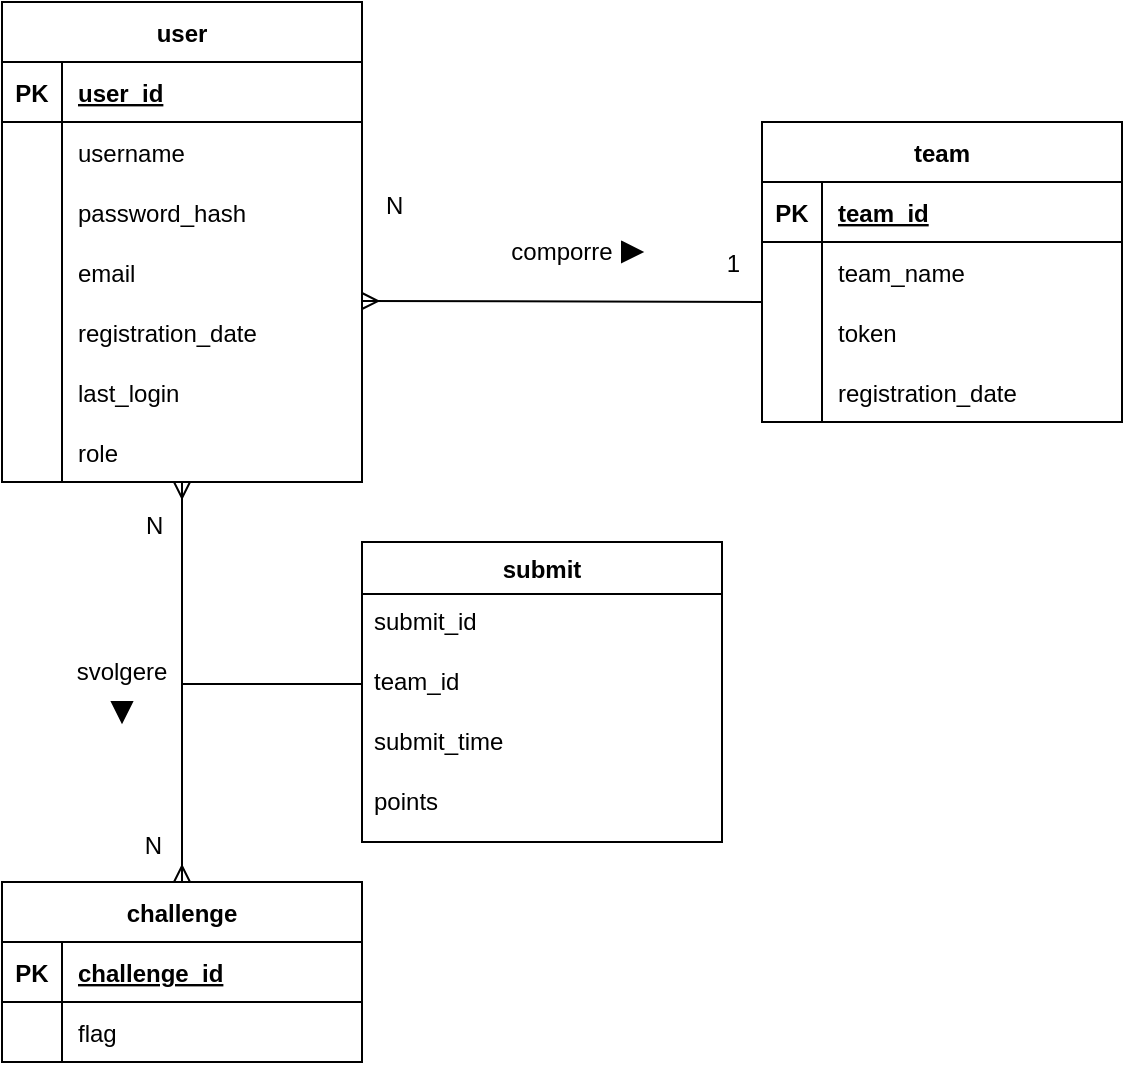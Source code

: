 <mxfile version="17.4.4" type="github">
  <diagram id="R2lEEEUBdFMjLlhIrx00" name="Page-1">
    <mxGraphModel dx="1422" dy="787" grid="1" gridSize="10" guides="1" tooltips="1" connect="1" arrows="1" fold="1" page="1" pageScale="1" pageWidth="850" pageHeight="1100" math="0" shadow="0" extFonts="Permanent Marker^https://fonts.googleapis.com/css?family=Permanent+Marker">
      <root>
        <mxCell id="0" />
        <mxCell id="1" parent="0" />
        <mxCell id="yDrpG6ZXYBAdKT8HltvP-22" value="" style="shape=partialRectangle;collapsible=0;dropTarget=0;pointerEvents=0;fillColor=none;points=[[0,0.5],[1,0.5]];portConstraint=eastwest;top=0;left=0;right=0;bottom=0;container=0;" parent="1" vertex="1">
          <mxGeometry x="100" y="240" width="170" height="30" as="geometry" />
        </mxCell>
        <mxCell id="yDrpG6ZXYBAdKT8HltvP-85" value="" style="group" parent="1" vertex="1" connectable="0">
          <mxGeometry x="460" y="150" width="180" height="150" as="geometry" />
        </mxCell>
        <mxCell id="yDrpG6ZXYBAdKT8HltvP-67" value="team" style="shape=table;startSize=30;container=1;collapsible=1;childLayout=tableLayout;fixedRows=1;rowLines=0;fontStyle=1;align=center;resizeLast=1;" parent="yDrpG6ZXYBAdKT8HltvP-85" vertex="1">
          <mxGeometry width="180" height="150" as="geometry" />
        </mxCell>
        <mxCell id="yDrpG6ZXYBAdKT8HltvP-68" value="" style="shape=partialRectangle;collapsible=0;dropTarget=0;pointerEvents=0;fillColor=none;points=[[0,0.5],[1,0.5]];portConstraint=eastwest;top=0;left=0;right=0;bottom=1;" parent="yDrpG6ZXYBAdKT8HltvP-67" vertex="1">
          <mxGeometry y="30" width="180" height="30" as="geometry" />
        </mxCell>
        <mxCell id="yDrpG6ZXYBAdKT8HltvP-69" value="PK" style="shape=partialRectangle;overflow=hidden;connectable=0;fillColor=none;top=0;left=0;bottom=0;right=0;fontStyle=1;" parent="yDrpG6ZXYBAdKT8HltvP-68" vertex="1">
          <mxGeometry width="30" height="30" as="geometry">
            <mxRectangle width="30" height="30" as="alternateBounds" />
          </mxGeometry>
        </mxCell>
        <mxCell id="yDrpG6ZXYBAdKT8HltvP-70" value="team_id" style="shape=partialRectangle;overflow=hidden;connectable=0;fillColor=none;top=0;left=0;bottom=0;right=0;align=left;spacingLeft=6;fontStyle=5;" parent="yDrpG6ZXYBAdKT8HltvP-68" vertex="1">
          <mxGeometry x="30" width="150" height="30" as="geometry">
            <mxRectangle width="150" height="30" as="alternateBounds" />
          </mxGeometry>
        </mxCell>
        <mxCell id="yDrpG6ZXYBAdKT8HltvP-71" value="" style="shape=partialRectangle;collapsible=0;dropTarget=0;pointerEvents=0;fillColor=none;points=[[0,0.5],[1,0.5]];portConstraint=eastwest;top=0;left=0;right=0;bottom=0;" parent="yDrpG6ZXYBAdKT8HltvP-67" vertex="1">
          <mxGeometry y="60" width="180" height="30" as="geometry" />
        </mxCell>
        <mxCell id="yDrpG6ZXYBAdKT8HltvP-72" value="" style="shape=partialRectangle;overflow=hidden;connectable=0;fillColor=none;top=0;left=0;bottom=0;right=1;" parent="yDrpG6ZXYBAdKT8HltvP-71" vertex="1">
          <mxGeometry width="30" height="30" as="geometry">
            <mxRectangle width="30" height="30" as="alternateBounds" />
          </mxGeometry>
        </mxCell>
        <mxCell id="yDrpG6ZXYBAdKT8HltvP-73" value="team_name" style="shape=partialRectangle;overflow=hidden;connectable=0;fillColor=none;top=0;left=0;bottom=0;right=0;align=left;spacingLeft=6;" parent="yDrpG6ZXYBAdKT8HltvP-71" vertex="1">
          <mxGeometry x="30" width="150" height="30" as="geometry">
            <mxRectangle width="150" height="30" as="alternateBounds" />
          </mxGeometry>
        </mxCell>
        <mxCell id="yDrpG6ZXYBAdKT8HltvP-77" value="" style="group" parent="yDrpG6ZXYBAdKT8HltvP-85" vertex="1" connectable="0">
          <mxGeometry y="120" width="180" height="30" as="geometry" />
        </mxCell>
        <mxCell id="yDrpG6ZXYBAdKT8HltvP-78" value="" style="shape=partialRectangle;collapsible=0;dropTarget=0;pointerEvents=0;fillColor=none;points=[[0,0.5],[1,0.5]];portConstraint=eastwest;top=0;left=0;right=0;bottom=0;container=0;" parent="yDrpG6ZXYBAdKT8HltvP-77" vertex="1">
          <mxGeometry width="180" height="30" as="geometry" />
        </mxCell>
        <mxCell id="yDrpG6ZXYBAdKT8HltvP-79" value="" style="shape=partialRectangle;overflow=hidden;connectable=0;fillColor=none;top=0;left=0;bottom=0;right=1;" parent="yDrpG6ZXYBAdKT8HltvP-77" vertex="1">
          <mxGeometry width="30" height="30" as="geometry">
            <mxRectangle width="30" height="30" as="alternateBounds" />
          </mxGeometry>
        </mxCell>
        <mxCell id="yDrpG6ZXYBAdKT8HltvP-80" value="registration_date" style="shape=partialRectangle;overflow=hidden;connectable=0;fillColor=none;top=0;left=0;bottom=0;right=0;align=left;spacingLeft=6;" parent="yDrpG6ZXYBAdKT8HltvP-77" vertex="1">
          <mxGeometry x="30" width="150" height="30" as="geometry">
            <mxRectangle width="220" height="30" as="alternateBounds" />
          </mxGeometry>
        </mxCell>
        <mxCell id="yDrpG6ZXYBAdKT8HltvP-81" value="" style="group" parent="yDrpG6ZXYBAdKT8HltvP-85" vertex="1" connectable="0">
          <mxGeometry y="90" width="180" height="30" as="geometry" />
        </mxCell>
        <mxCell id="yDrpG6ZXYBAdKT8HltvP-82" value="" style="shape=partialRectangle;collapsible=0;dropTarget=0;pointerEvents=0;fillColor=none;points=[[0,0.5],[1,0.5]];portConstraint=eastwest;top=0;left=0;right=0;bottom=0;container=0;" parent="yDrpG6ZXYBAdKT8HltvP-81" vertex="1">
          <mxGeometry width="180" height="30" as="geometry" />
        </mxCell>
        <mxCell id="yDrpG6ZXYBAdKT8HltvP-83" value="" style="shape=partialRectangle;overflow=hidden;connectable=0;fillColor=none;top=0;left=0;bottom=0;right=1;" parent="yDrpG6ZXYBAdKT8HltvP-81" vertex="1">
          <mxGeometry width="30" height="30" as="geometry">
            <mxRectangle width="30" height="30" as="alternateBounds" />
          </mxGeometry>
        </mxCell>
        <mxCell id="yDrpG6ZXYBAdKT8HltvP-84" value="token" style="shape=partialRectangle;overflow=hidden;connectable=0;fillColor=none;top=0;left=0;bottom=0;right=0;align=left;spacingLeft=6;" parent="yDrpG6ZXYBAdKT8HltvP-81" vertex="1">
          <mxGeometry x="30" width="150" height="30" as="geometry">
            <mxRectangle width="220" height="30" as="alternateBounds" />
          </mxGeometry>
        </mxCell>
        <mxCell id="yDrpG6ZXYBAdKT8HltvP-87" value="challenge" style="shape=table;startSize=30;container=1;collapsible=1;childLayout=tableLayout;fixedRows=1;rowLines=0;fontStyle=1;align=center;resizeLast=1;" parent="1" vertex="1">
          <mxGeometry x="80" y="530" width="180" height="90" as="geometry" />
        </mxCell>
        <mxCell id="yDrpG6ZXYBAdKT8HltvP-88" value="" style="shape=partialRectangle;collapsible=0;dropTarget=0;pointerEvents=0;fillColor=none;points=[[0,0.5],[1,0.5]];portConstraint=eastwest;top=0;left=0;right=0;bottom=1;" parent="yDrpG6ZXYBAdKT8HltvP-87" vertex="1">
          <mxGeometry y="30" width="180" height="30" as="geometry" />
        </mxCell>
        <mxCell id="yDrpG6ZXYBAdKT8HltvP-89" value="PK" style="shape=partialRectangle;overflow=hidden;connectable=0;fillColor=none;top=0;left=0;bottom=0;right=0;fontStyle=1;" parent="yDrpG6ZXYBAdKT8HltvP-88" vertex="1">
          <mxGeometry width="30" height="30" as="geometry">
            <mxRectangle width="30" height="30" as="alternateBounds" />
          </mxGeometry>
        </mxCell>
        <mxCell id="yDrpG6ZXYBAdKT8HltvP-90" value="challenge_id" style="shape=partialRectangle;overflow=hidden;connectable=0;fillColor=none;top=0;left=0;bottom=0;right=0;align=left;spacingLeft=6;fontStyle=5;" parent="yDrpG6ZXYBAdKT8HltvP-88" vertex="1">
          <mxGeometry x="30" width="150" height="30" as="geometry">
            <mxRectangle width="150" height="30" as="alternateBounds" />
          </mxGeometry>
        </mxCell>
        <mxCell id="yDrpG6ZXYBAdKT8HltvP-91" value="" style="shape=partialRectangle;collapsible=0;dropTarget=0;pointerEvents=0;fillColor=none;points=[[0,0.5],[1,0.5]];portConstraint=eastwest;top=0;left=0;right=0;bottom=0;" parent="yDrpG6ZXYBAdKT8HltvP-87" vertex="1">
          <mxGeometry y="60" width="180" height="30" as="geometry" />
        </mxCell>
        <mxCell id="yDrpG6ZXYBAdKT8HltvP-92" value="" style="shape=partialRectangle;overflow=hidden;connectable=0;fillColor=none;top=0;left=0;bottom=0;right=1;" parent="yDrpG6ZXYBAdKT8HltvP-91" vertex="1">
          <mxGeometry width="30" height="30" as="geometry">
            <mxRectangle width="30" height="30" as="alternateBounds" />
          </mxGeometry>
        </mxCell>
        <mxCell id="yDrpG6ZXYBAdKT8HltvP-93" value="flag" style="shape=partialRectangle;overflow=hidden;connectable=0;fillColor=none;top=0;left=0;bottom=0;right=0;align=left;spacingLeft=6;" parent="yDrpG6ZXYBAdKT8HltvP-91" vertex="1">
          <mxGeometry x="30" width="150" height="30" as="geometry">
            <mxRectangle width="150" height="30" as="alternateBounds" />
          </mxGeometry>
        </mxCell>
        <mxCell id="yDrpG6ZXYBAdKT8HltvP-115" value="" style="endArrow=none;html=1;rounded=0;startArrow=ERmany;startFill=0;" parent="1" edge="1">
          <mxGeometry relative="1" as="geometry">
            <mxPoint x="260" y="239.5" as="sourcePoint" />
            <mxPoint x="460" y="240" as="targetPoint" />
          </mxGeometry>
        </mxCell>
        <mxCell id="yDrpG6ZXYBAdKT8HltvP-116" value="&lt;div&gt;N&lt;/div&gt;" style="resizable=0;html=1;align=left;verticalAlign=bottom;" parent="yDrpG6ZXYBAdKT8HltvP-115" connectable="0" vertex="1">
          <mxGeometry x="-1" relative="1" as="geometry">
            <mxPoint x="10" y="-39" as="offset" />
          </mxGeometry>
        </mxCell>
        <mxCell id="yDrpG6ZXYBAdKT8HltvP-117" value="1" style="resizable=0;html=1;align=right;verticalAlign=bottom;" parent="yDrpG6ZXYBAdKT8HltvP-115" connectable="0" vertex="1">
          <mxGeometry x="1" relative="1" as="geometry">
            <mxPoint x="-10" y="-10" as="offset" />
          </mxGeometry>
        </mxCell>
        <mxCell id="yDrpG6ZXYBAdKT8HltvP-118" value="" style="endArrow=ERmany;html=1;rounded=0;startArrow=ERmany;startFill=0;entryX=0.5;entryY=0;entryDx=0;entryDy=0;endFill=0;" parent="1" target="yDrpG6ZXYBAdKT8HltvP-87" edge="1">
          <mxGeometry relative="1" as="geometry">
            <mxPoint x="170" y="330" as="sourcePoint" />
            <mxPoint x="320" y="460.5" as="targetPoint" />
          </mxGeometry>
        </mxCell>
        <mxCell id="yDrpG6ZXYBAdKT8HltvP-119" value="&lt;div&gt;N&lt;/div&gt;" style="resizable=0;html=1;align=left;verticalAlign=bottom;" parent="yDrpG6ZXYBAdKT8HltvP-118" connectable="0" vertex="1">
          <mxGeometry x="-1" relative="1" as="geometry">
            <mxPoint x="-20" y="30" as="offset" />
          </mxGeometry>
        </mxCell>
        <mxCell id="yDrpG6ZXYBAdKT8HltvP-120" value="&lt;div&gt;N&lt;/div&gt;" style="resizable=0;html=1;align=right;verticalAlign=bottom;" parent="yDrpG6ZXYBAdKT8HltvP-118" connectable="0" vertex="1">
          <mxGeometry x="1" relative="1" as="geometry">
            <mxPoint x="-10" y="-10" as="offset" />
          </mxGeometry>
        </mxCell>
        <mxCell id="yDrpG6ZXYBAdKT8HltvP-121" value="" style="endArrow=none;html=1;rounded=0;entryX=0;entryY=0.5;entryDx=0;entryDy=0;" parent="1" target="uYrb1dKeIzhI816JqT8A-3" edge="1">
          <mxGeometry relative="1" as="geometry">
            <mxPoint x="170" y="431" as="sourcePoint" />
            <mxPoint x="230" y="430" as="targetPoint" />
          </mxGeometry>
        </mxCell>
        <mxCell id="yDrpG6ZXYBAdKT8HltvP-122" value="submit" style="swimlane;fontStyle=1;childLayout=stackLayout;horizontal=1;startSize=26;horizontalStack=0;resizeParent=1;resizeParentMax=0;resizeLast=0;collapsible=1;marginBottom=0;align=center;fontSize=12;" parent="1" vertex="1">
          <mxGeometry x="260" y="360" width="180" height="150" as="geometry" />
        </mxCell>
        <mxCell id="yDrpG6ZXYBAdKT8HltvP-123" value="submit_id" style="text;strokeColor=none;fillColor=none;spacingLeft=4;spacingRight=4;overflow=hidden;rotatable=0;points=[[0,0.5],[1,0.5]];portConstraint=eastwest;fontSize=12;" parent="yDrpG6ZXYBAdKT8HltvP-122" vertex="1">
          <mxGeometry y="26" width="180" height="30" as="geometry" />
        </mxCell>
        <mxCell id="uYrb1dKeIzhI816JqT8A-3" value="team_id" style="text;strokeColor=none;fillColor=none;spacingLeft=4;spacingRight=4;overflow=hidden;rotatable=0;points=[[0,0.5],[1,0.5]];portConstraint=eastwest;fontSize=12;" parent="yDrpG6ZXYBAdKT8HltvP-122" vertex="1">
          <mxGeometry y="56" width="180" height="30" as="geometry" />
        </mxCell>
        <mxCell id="yDrpG6ZXYBAdKT8HltvP-124" value="submit_time" style="text;strokeColor=none;fillColor=none;spacingLeft=4;spacingRight=4;overflow=hidden;rotatable=0;points=[[0,0.5],[1,0.5]];portConstraint=eastwest;fontSize=12;" parent="yDrpG6ZXYBAdKT8HltvP-122" vertex="1">
          <mxGeometry y="86" width="180" height="30" as="geometry" />
        </mxCell>
        <mxCell id="yDrpG6ZXYBAdKT8HltvP-125" value="points" style="text;strokeColor=none;fillColor=none;spacingLeft=4;spacingRight=4;overflow=hidden;rotatable=0;points=[[0,0.5],[1,0.5]];portConstraint=eastwest;fontSize=12;imageAspect=1;" parent="yDrpG6ZXYBAdKT8HltvP-122" vertex="1">
          <mxGeometry y="116" width="180" height="34" as="geometry" />
        </mxCell>
        <mxCell id="uYrb1dKeIzhI816JqT8A-4" value="comporre" style="text;html=1;strokeColor=none;fillColor=none;align=center;verticalAlign=middle;whiteSpace=wrap;rounded=0;fontSize=12;" parent="1" vertex="1">
          <mxGeometry x="330" y="200" width="60" height="30" as="geometry" />
        </mxCell>
        <mxCell id="uYrb1dKeIzhI816JqT8A-5" value="" style="triangle;whiteSpace=wrap;html=1;fontSize=12;strokeColor=default;fillColor=#000000;" parent="1" vertex="1">
          <mxGeometry x="390" y="210" width="10" height="10" as="geometry" />
        </mxCell>
        <mxCell id="uYrb1dKeIzhI816JqT8A-7" value="svolgere" style="text;html=1;strokeColor=none;fillColor=none;align=center;verticalAlign=middle;whiteSpace=wrap;rounded=0;fontSize=12;" parent="1" vertex="1">
          <mxGeometry x="110" y="410" width="60" height="30" as="geometry" />
        </mxCell>
        <mxCell id="uYrb1dKeIzhI816JqT8A-8" value="" style="triangle;whiteSpace=wrap;html=1;fontSize=12;strokeColor=default;fillColor=#000000;rotation=90;" parent="1" vertex="1">
          <mxGeometry x="135" y="440" width="10" height="10" as="geometry" />
        </mxCell>
        <mxCell id="C-vyLk0tnHw3VtMMgP7b-23" value="user" style="shape=table;startSize=30;container=1;collapsible=1;childLayout=tableLayout;fixedRows=1;rowLines=0;fontStyle=1;align=center;resizeLast=1;" parent="1" vertex="1">
          <mxGeometry x="80" y="90" width="180" height="240" as="geometry" />
        </mxCell>
        <mxCell id="C-vyLk0tnHw3VtMMgP7b-24" value="" style="shape=partialRectangle;collapsible=0;dropTarget=0;pointerEvents=0;fillColor=none;points=[[0,0.5],[1,0.5]];portConstraint=eastwest;top=0;left=0;right=0;bottom=1;" parent="C-vyLk0tnHw3VtMMgP7b-23" vertex="1">
          <mxGeometry y="30" width="180" height="30" as="geometry" />
        </mxCell>
        <mxCell id="C-vyLk0tnHw3VtMMgP7b-25" value="PK" style="shape=partialRectangle;overflow=hidden;connectable=0;fillColor=none;top=0;left=0;bottom=0;right=0;fontStyle=1;" parent="C-vyLk0tnHw3VtMMgP7b-24" vertex="1">
          <mxGeometry width="30" height="30" as="geometry">
            <mxRectangle width="30" height="30" as="alternateBounds" />
          </mxGeometry>
        </mxCell>
        <mxCell id="C-vyLk0tnHw3VtMMgP7b-26" value="user_id" style="shape=partialRectangle;overflow=hidden;connectable=0;fillColor=none;top=0;left=0;bottom=0;right=0;align=left;spacingLeft=6;fontStyle=5;" parent="C-vyLk0tnHw3VtMMgP7b-24" vertex="1">
          <mxGeometry x="30" width="150" height="30" as="geometry">
            <mxRectangle width="150" height="30" as="alternateBounds" />
          </mxGeometry>
        </mxCell>
        <mxCell id="C-vyLk0tnHw3VtMMgP7b-27" value="" style="shape=partialRectangle;collapsible=0;dropTarget=0;pointerEvents=0;fillColor=none;points=[[0,0.5],[1,0.5]];portConstraint=eastwest;top=0;left=0;right=0;bottom=0;" parent="C-vyLk0tnHw3VtMMgP7b-23" vertex="1">
          <mxGeometry y="60" width="180" height="30" as="geometry" />
        </mxCell>
        <mxCell id="C-vyLk0tnHw3VtMMgP7b-28" value="" style="shape=partialRectangle;overflow=hidden;connectable=0;fillColor=none;top=0;left=0;bottom=0;right=1;" parent="C-vyLk0tnHw3VtMMgP7b-27" vertex="1">
          <mxGeometry width="30" height="30" as="geometry">
            <mxRectangle width="30" height="30" as="alternateBounds" />
          </mxGeometry>
        </mxCell>
        <mxCell id="C-vyLk0tnHw3VtMMgP7b-29" value="username" style="shape=partialRectangle;overflow=hidden;connectable=0;fillColor=none;top=0;left=0;bottom=0;right=0;align=left;spacingLeft=6;" parent="C-vyLk0tnHw3VtMMgP7b-27" vertex="1">
          <mxGeometry x="30" width="150" height="30" as="geometry">
            <mxRectangle width="150" height="30" as="alternateBounds" />
          </mxGeometry>
        </mxCell>
        <mxCell id="yDrpG6ZXYBAdKT8HltvP-60" value="" style="group" parent="1" vertex="1" connectable="0">
          <mxGeometry x="80" y="240" width="180" height="30" as="geometry" />
        </mxCell>
        <mxCell id="yDrpG6ZXYBAdKT8HltvP-23" value="" style="shape=partialRectangle;overflow=hidden;connectable=0;fillColor=none;top=0;left=0;bottom=0;right=1;" parent="yDrpG6ZXYBAdKT8HltvP-60" vertex="1">
          <mxGeometry width="30" height="30" as="geometry">
            <mxRectangle width="30" height="30" as="alternateBounds" />
          </mxGeometry>
        </mxCell>
        <mxCell id="yDrpG6ZXYBAdKT8HltvP-24" value="registration_date" style="shape=partialRectangle;overflow=hidden;connectable=0;fillColor=none;top=0;left=0;bottom=0;right=0;align=left;spacingLeft=6;" parent="yDrpG6ZXYBAdKT8HltvP-60" vertex="1">
          <mxGeometry x="30" width="150" height="30" as="geometry">
            <mxRectangle width="220" height="30" as="alternateBounds" />
          </mxGeometry>
        </mxCell>
        <mxCell id="yDrpG6ZXYBAdKT8HltvP-62" value="" style="group" parent="1" vertex="1" connectable="0">
          <mxGeometry x="80" y="210" width="180" height="30" as="geometry" />
        </mxCell>
        <mxCell id="yDrpG6ZXYBAdKT8HltvP-19" value="" style="shape=partialRectangle;collapsible=0;dropTarget=0;pointerEvents=0;fillColor=none;points=[[0,0.5],[1,0.5]];portConstraint=eastwest;top=0;left=0;right=0;bottom=0;container=0;" parent="yDrpG6ZXYBAdKT8HltvP-62" vertex="1">
          <mxGeometry width="180" height="30" as="geometry" />
        </mxCell>
        <mxCell id="yDrpG6ZXYBAdKT8HltvP-20" value="" style="shape=partialRectangle;overflow=hidden;connectable=0;fillColor=none;top=0;left=0;bottom=0;right=1;" parent="yDrpG6ZXYBAdKT8HltvP-62" vertex="1">
          <mxGeometry width="30" height="30" as="geometry">
            <mxRectangle width="30" height="30" as="alternateBounds" />
          </mxGeometry>
        </mxCell>
        <mxCell id="yDrpG6ZXYBAdKT8HltvP-21" value="email" style="shape=partialRectangle;overflow=hidden;connectable=0;fillColor=none;top=0;left=0;bottom=0;right=0;align=left;spacingLeft=6;" parent="yDrpG6ZXYBAdKT8HltvP-62" vertex="1">
          <mxGeometry x="30" width="150" height="30" as="geometry">
            <mxRectangle width="220" height="30" as="alternateBounds" />
          </mxGeometry>
        </mxCell>
        <mxCell id="yDrpG6ZXYBAdKT8HltvP-63" value="" style="group" parent="1" vertex="1" connectable="0">
          <mxGeometry x="80" y="180" width="180" height="30" as="geometry" />
        </mxCell>
        <mxCell id="yDrpG6ZXYBAdKT8HltvP-16" value="" style="shape=partialRectangle;collapsible=0;dropTarget=0;pointerEvents=0;fillColor=none;points=[[0,0.5],[1,0.5]];portConstraint=eastwest;top=0;left=0;right=0;bottom=0;container=0;" parent="yDrpG6ZXYBAdKT8HltvP-63" vertex="1">
          <mxGeometry width="180" height="30" as="geometry" />
        </mxCell>
        <mxCell id="yDrpG6ZXYBAdKT8HltvP-17" value="" style="shape=partialRectangle;overflow=hidden;connectable=0;fillColor=none;top=0;left=0;bottom=0;right=1;" parent="yDrpG6ZXYBAdKT8HltvP-63" vertex="1">
          <mxGeometry width="30" height="30" as="geometry">
            <mxRectangle width="30" height="30" as="alternateBounds" />
          </mxGeometry>
        </mxCell>
        <mxCell id="yDrpG6ZXYBAdKT8HltvP-18" value="password_hash" style="shape=partialRectangle;overflow=hidden;connectable=0;fillColor=none;top=0;left=0;bottom=0;right=0;align=left;spacingLeft=6;" parent="yDrpG6ZXYBAdKT8HltvP-63" vertex="1">
          <mxGeometry x="30" width="150" height="30" as="geometry">
            <mxRectangle width="220" height="30" as="alternateBounds" />
          </mxGeometry>
        </mxCell>
        <mxCell id="uYrb1dKeIzhI816JqT8A-12" value="" style="group" parent="1" vertex="1" connectable="0">
          <mxGeometry x="80" y="270" width="180" height="30" as="geometry" />
        </mxCell>
        <mxCell id="uYrb1dKeIzhI816JqT8A-13" value="" style="shape=partialRectangle;overflow=hidden;connectable=0;fillColor=none;top=0;left=0;bottom=0;right=1;" parent="uYrb1dKeIzhI816JqT8A-12" vertex="1">
          <mxGeometry width="30" height="30" as="geometry">
            <mxRectangle width="30" height="30" as="alternateBounds" />
          </mxGeometry>
        </mxCell>
        <mxCell id="uYrb1dKeIzhI816JqT8A-14" value="last_login" style="shape=partialRectangle;overflow=hidden;connectable=0;fillColor=none;top=0;left=0;bottom=0;right=0;align=left;spacingLeft=6;" parent="uYrb1dKeIzhI816JqT8A-12" vertex="1">
          <mxGeometry x="30" width="150" height="30" as="geometry">
            <mxRectangle width="220" height="30" as="alternateBounds" />
          </mxGeometry>
        </mxCell>
        <mxCell id="FHvbIJ66w-IWXCN6AbPg-8" value="" style="group" vertex="1" connectable="0" parent="1">
          <mxGeometry x="80" y="300" width="180" height="30" as="geometry" />
        </mxCell>
        <mxCell id="FHvbIJ66w-IWXCN6AbPg-9" value="" style="shape=partialRectangle;overflow=hidden;connectable=0;fillColor=none;top=0;left=0;bottom=0;right=1;" vertex="1" parent="FHvbIJ66w-IWXCN6AbPg-8">
          <mxGeometry width="30" height="30" as="geometry">
            <mxRectangle width="30" height="30" as="alternateBounds" />
          </mxGeometry>
        </mxCell>
        <mxCell id="FHvbIJ66w-IWXCN6AbPg-10" value="role" style="shape=partialRectangle;overflow=hidden;connectable=0;fillColor=none;top=0;left=0;bottom=0;right=0;align=left;spacingLeft=6;" vertex="1" parent="FHvbIJ66w-IWXCN6AbPg-8">
          <mxGeometry x="30" width="150" height="30" as="geometry">
            <mxRectangle width="220" height="30" as="alternateBounds" />
          </mxGeometry>
        </mxCell>
      </root>
    </mxGraphModel>
  </diagram>
</mxfile>
